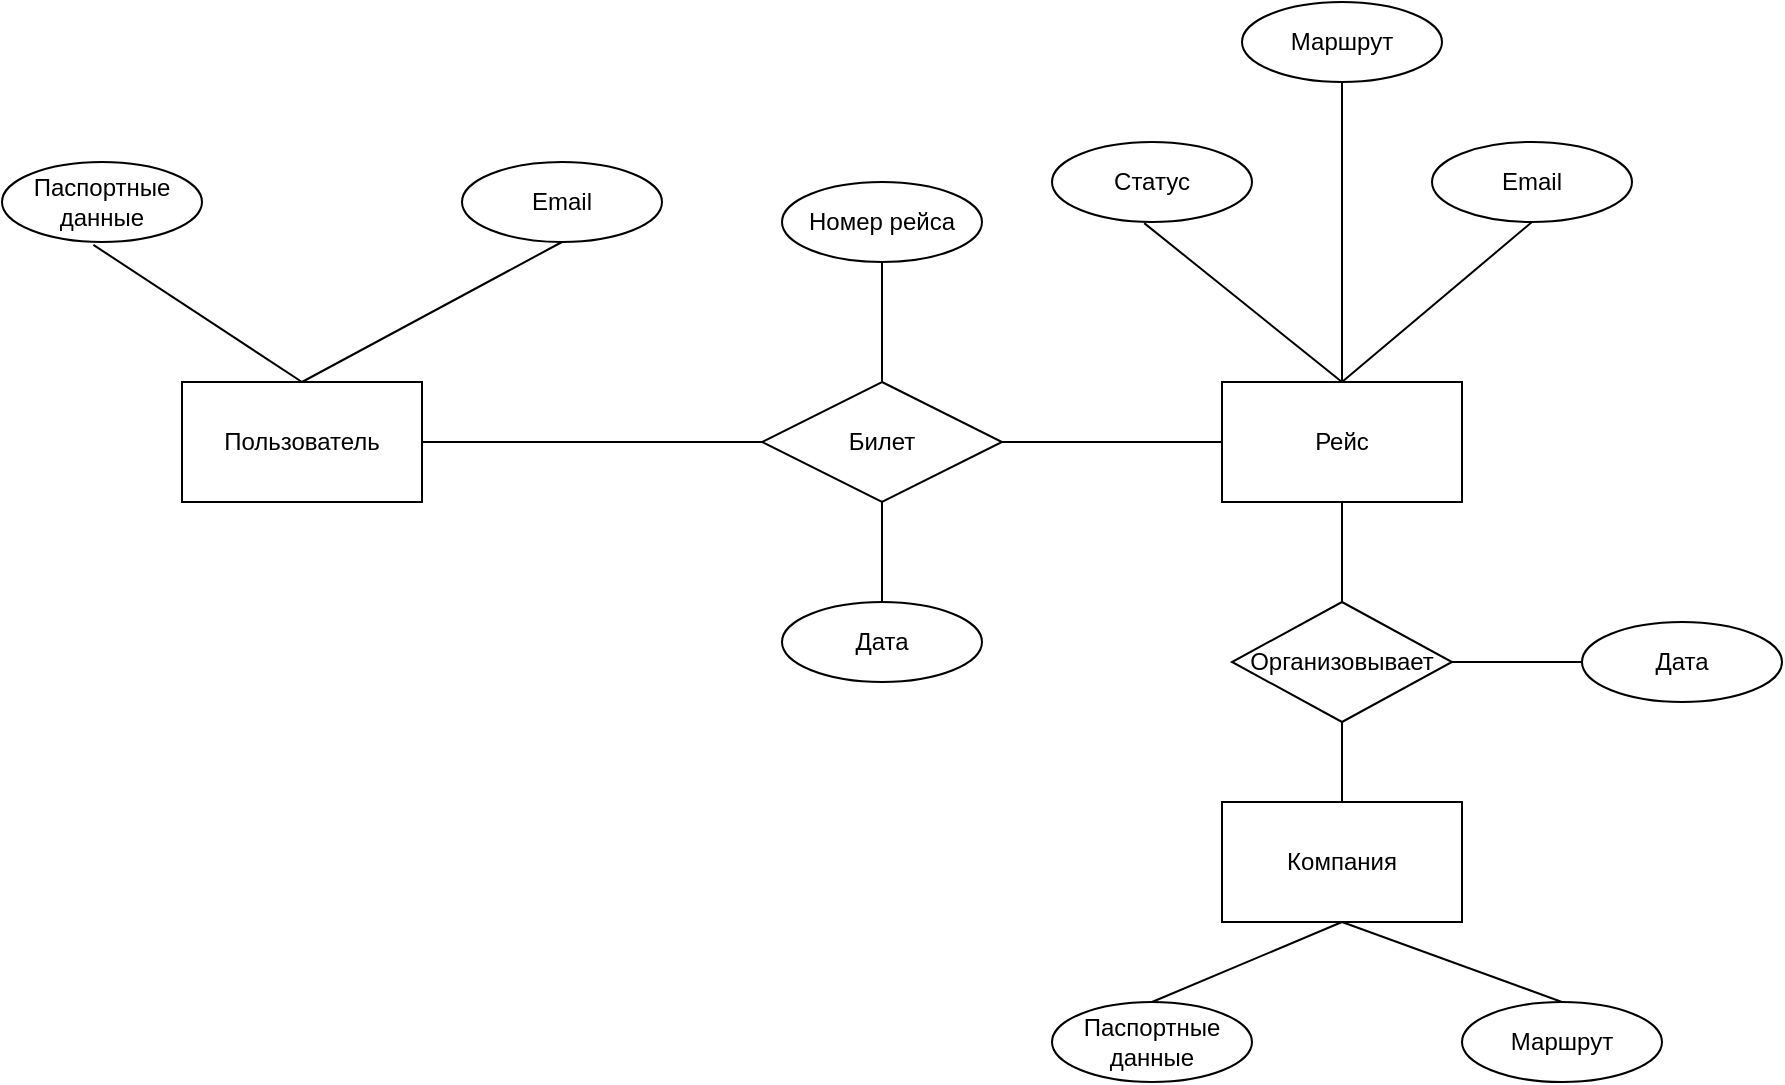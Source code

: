 <mxfile version="24.7.14">
  <diagram id="C5RBs43oDa-KdzZeNtuy" name="Page-1">
    <mxGraphModel dx="1388" dy="637" grid="1" gridSize="10" guides="1" tooltips="1" connect="1" arrows="1" fold="1" page="1" pageScale="1" pageWidth="827" pageHeight="1169" math="0" shadow="0">
      <root>
        <mxCell id="WIyWlLk6GJQsqaUBKTNV-0" />
        <mxCell id="WIyWlLk6GJQsqaUBKTNV-1" parent="WIyWlLk6GJQsqaUBKTNV-0" />
        <mxCell id="Y2ynplP4nA9Bvw3QTBPQ-0" value="Пользователь" style="rounded=0;whiteSpace=wrap;html=1;" parent="WIyWlLk6GJQsqaUBKTNV-1" vertex="1">
          <mxGeometry x="100" y="250" width="120" height="60" as="geometry" />
        </mxCell>
        <mxCell id="Y2ynplP4nA9Bvw3QTBPQ-1" value="Паспортные данные" style="ellipse;whiteSpace=wrap;html=1;align=center;" parent="WIyWlLk6GJQsqaUBKTNV-1" vertex="1">
          <mxGeometry x="10" y="140" width="100" height="40" as="geometry" />
        </mxCell>
        <mxCell id="Y2ynplP4nA9Bvw3QTBPQ-3" value="Email" style="ellipse;whiteSpace=wrap;html=1;align=center;" parent="WIyWlLk6GJQsqaUBKTNV-1" vertex="1">
          <mxGeometry x="240" y="140" width="100" height="40" as="geometry" />
        </mxCell>
        <mxCell id="Y2ynplP4nA9Bvw3QTBPQ-4" value="" style="endArrow=none;html=1;rounded=0;exitX=0.5;exitY=0;exitDx=0;exitDy=0;entryX=0.457;entryY=1.036;entryDx=0;entryDy=0;entryPerimeter=0;" parent="WIyWlLk6GJQsqaUBKTNV-1" source="Y2ynplP4nA9Bvw3QTBPQ-0" target="Y2ynplP4nA9Bvw3QTBPQ-1" edge="1">
          <mxGeometry width="50" height="50" relative="1" as="geometry">
            <mxPoint x="90" y="250" as="sourcePoint" />
            <mxPoint x="140" y="200" as="targetPoint" />
          </mxGeometry>
        </mxCell>
        <mxCell id="Y2ynplP4nA9Bvw3QTBPQ-5" value="" style="endArrow=none;html=1;rounded=0;exitX=0.5;exitY=0;exitDx=0;exitDy=0;entryX=0.5;entryY=1;entryDx=0;entryDy=0;" parent="WIyWlLk6GJQsqaUBKTNV-1" source="Y2ynplP4nA9Bvw3QTBPQ-0" target="Y2ynplP4nA9Bvw3QTBPQ-3" edge="1">
          <mxGeometry width="50" height="50" relative="1" as="geometry">
            <mxPoint x="290" y="250" as="sourcePoint" />
            <mxPoint x="340" y="200" as="targetPoint" />
          </mxGeometry>
        </mxCell>
        <mxCell id="Y2ynplP4nA9Bvw3QTBPQ-6" value="Билет" style="shape=rhombus;perimeter=rhombusPerimeter;whiteSpace=wrap;html=1;align=center;" parent="WIyWlLk6GJQsqaUBKTNV-1" vertex="1">
          <mxGeometry x="390" y="250" width="120" height="60" as="geometry" />
        </mxCell>
        <mxCell id="Y2ynplP4nA9Bvw3QTBPQ-7" value="Номер рейса" style="ellipse;whiteSpace=wrap;html=1;align=center;" parent="WIyWlLk6GJQsqaUBKTNV-1" vertex="1">
          <mxGeometry x="400" y="150" width="100" height="40" as="geometry" />
        </mxCell>
        <mxCell id="Y2ynplP4nA9Bvw3QTBPQ-8" value="" style="endArrow=none;html=1;rounded=0;exitX=1;exitY=0.5;exitDx=0;exitDy=0;entryX=0;entryY=0.5;entryDx=0;entryDy=0;" parent="WIyWlLk6GJQsqaUBKTNV-1" source="Y2ynplP4nA9Bvw3QTBPQ-0" target="Y2ynplP4nA9Bvw3QTBPQ-6" edge="1">
          <mxGeometry width="50" height="50" relative="1" as="geometry">
            <mxPoint x="290" y="290" as="sourcePoint" />
            <mxPoint x="340" y="240" as="targetPoint" />
          </mxGeometry>
        </mxCell>
        <mxCell id="Y2ynplP4nA9Bvw3QTBPQ-9" value="" style="endArrow=none;html=1;rounded=0;entryX=0.5;entryY=1;entryDx=0;entryDy=0;exitX=0.5;exitY=0;exitDx=0;exitDy=0;" parent="WIyWlLk6GJQsqaUBKTNV-1" source="Y2ynplP4nA9Bvw3QTBPQ-6" target="Y2ynplP4nA9Bvw3QTBPQ-7" edge="1">
          <mxGeometry width="50" height="50" relative="1" as="geometry">
            <mxPoint x="450" y="240" as="sourcePoint" />
            <mxPoint x="475" y="180" as="targetPoint" />
          </mxGeometry>
        </mxCell>
        <mxCell id="Y2ynplP4nA9Bvw3QTBPQ-10" value="Рейс" style="rounded=0;whiteSpace=wrap;html=1;" parent="WIyWlLk6GJQsqaUBKTNV-1" vertex="1">
          <mxGeometry x="620" y="250" width="120" height="60" as="geometry" />
        </mxCell>
        <mxCell id="Y2ynplP4nA9Bvw3QTBPQ-11" value="Статус" style="ellipse;whiteSpace=wrap;html=1;align=center;" parent="WIyWlLk6GJQsqaUBKTNV-1" vertex="1">
          <mxGeometry x="535" y="130" width="100" height="40" as="geometry" />
        </mxCell>
        <mxCell id="Y2ynplP4nA9Bvw3QTBPQ-12" value="Email" style="ellipse;whiteSpace=wrap;html=1;align=center;" parent="WIyWlLk6GJQsqaUBKTNV-1" vertex="1">
          <mxGeometry x="725" y="130" width="100" height="40" as="geometry" />
        </mxCell>
        <mxCell id="Y2ynplP4nA9Bvw3QTBPQ-13" value="" style="endArrow=none;html=1;rounded=0;exitX=1;exitY=0.5;exitDx=0;exitDy=0;entryX=0;entryY=0.5;entryDx=0;entryDy=0;" parent="WIyWlLk6GJQsqaUBKTNV-1" source="Y2ynplP4nA9Bvw3QTBPQ-6" target="Y2ynplP4nA9Bvw3QTBPQ-10" edge="1">
          <mxGeometry width="50" height="50" relative="1" as="geometry">
            <mxPoint x="530" y="280" as="sourcePoint" />
            <mxPoint x="580" y="230" as="targetPoint" />
          </mxGeometry>
        </mxCell>
        <mxCell id="Y2ynplP4nA9Bvw3QTBPQ-14" value="" style="endArrow=none;html=1;rounded=0;exitX=0.461;exitY=1.014;exitDx=0;exitDy=0;exitPerimeter=0;" parent="WIyWlLk6GJQsqaUBKTNV-1" source="Y2ynplP4nA9Bvw3QTBPQ-11" edge="1">
          <mxGeometry width="50" height="50" relative="1" as="geometry">
            <mxPoint x="610" y="230" as="sourcePoint" />
            <mxPoint x="680" y="250" as="targetPoint" />
          </mxGeometry>
        </mxCell>
        <mxCell id="Y2ynplP4nA9Bvw3QTBPQ-15" value="" style="endArrow=none;html=1;rounded=0;entryX=0.5;entryY=1;entryDx=0;entryDy=0;exitX=0.5;exitY=0;exitDx=0;exitDy=0;" parent="WIyWlLk6GJQsqaUBKTNV-1" source="Y2ynplP4nA9Bvw3QTBPQ-10" target="Y2ynplP4nA9Bvw3QTBPQ-12" edge="1">
          <mxGeometry width="50" height="50" relative="1" as="geometry">
            <mxPoint x="710" y="230" as="sourcePoint" />
            <mxPoint x="760" y="180" as="targetPoint" />
          </mxGeometry>
        </mxCell>
        <mxCell id="Y2ynplP4nA9Bvw3QTBPQ-16" value="Организовывает" style="shape=rhombus;perimeter=rhombusPerimeter;whiteSpace=wrap;html=1;align=center;" parent="WIyWlLk6GJQsqaUBKTNV-1" vertex="1">
          <mxGeometry x="625" y="360" width="110" height="60" as="geometry" />
        </mxCell>
        <mxCell id="Y2ynplP4nA9Bvw3QTBPQ-17" value="Паспортные данные" style="ellipse;whiteSpace=wrap;html=1;align=center;" parent="WIyWlLk6GJQsqaUBKTNV-1" vertex="1">
          <mxGeometry x="535" y="560" width="100" height="40" as="geometry" />
        </mxCell>
        <mxCell id="Y2ynplP4nA9Bvw3QTBPQ-18" value="Дата" style="ellipse;whiteSpace=wrap;html=1;align=center;" parent="WIyWlLk6GJQsqaUBKTNV-1" vertex="1">
          <mxGeometry x="800" y="370" width="100" height="40" as="geometry" />
        </mxCell>
        <mxCell id="Y2ynplP4nA9Bvw3QTBPQ-19" value="" style="endArrow=none;html=1;rounded=0;entryX=0.5;entryY=1;entryDx=0;entryDy=0;exitX=0.5;exitY=0;exitDx=0;exitDy=0;" parent="WIyWlLk6GJQsqaUBKTNV-1" source="Y2ynplP4nA9Bvw3QTBPQ-16" target="Y2ynplP4nA9Bvw3QTBPQ-10" edge="1">
          <mxGeometry width="50" height="50" relative="1" as="geometry">
            <mxPoint x="600" y="380" as="sourcePoint" />
            <mxPoint x="650" y="330" as="targetPoint" />
          </mxGeometry>
        </mxCell>
        <mxCell id="Y2ynplP4nA9Bvw3QTBPQ-22" value="Компания" style="rounded=0;whiteSpace=wrap;html=1;" parent="WIyWlLk6GJQsqaUBKTNV-1" vertex="1">
          <mxGeometry x="620" y="460" width="120" height="60" as="geometry" />
        </mxCell>
        <mxCell id="Y2ynplP4nA9Bvw3QTBPQ-23" value="" style="endArrow=none;html=1;rounded=0;entryX=0.5;entryY=1;entryDx=0;entryDy=0;exitX=0.5;exitY=0;exitDx=0;exitDy=0;" parent="WIyWlLk6GJQsqaUBKTNV-1" source="Y2ynplP4nA9Bvw3QTBPQ-22" target="Y2ynplP4nA9Bvw3QTBPQ-16" edge="1">
          <mxGeometry width="50" height="50" relative="1" as="geometry">
            <mxPoint x="600" y="470" as="sourcePoint" />
            <mxPoint x="650" y="420" as="targetPoint" />
          </mxGeometry>
        </mxCell>
        <mxCell id="Y2ynplP4nA9Bvw3QTBPQ-24" value="" style="endArrow=none;html=1;rounded=0;entryX=0.5;entryY=1;entryDx=0;entryDy=0;exitX=0.5;exitY=0;exitDx=0;exitDy=0;" parent="WIyWlLk6GJQsqaUBKTNV-1" source="Y2ynplP4nA9Bvw3QTBPQ-17" target="Y2ynplP4nA9Bvw3QTBPQ-22" edge="1">
          <mxGeometry width="50" height="50" relative="1" as="geometry">
            <mxPoint x="620" y="600" as="sourcePoint" />
            <mxPoint x="670" y="550" as="targetPoint" />
          </mxGeometry>
        </mxCell>
        <mxCell id="Y2ynplP4nA9Bvw3QTBPQ-25" value="" style="endArrow=none;html=1;rounded=0;exitX=0;exitY=0.5;exitDx=0;exitDy=0;entryX=1;entryY=0.5;entryDx=0;entryDy=0;" parent="WIyWlLk6GJQsqaUBKTNV-1" source="Y2ynplP4nA9Bvw3QTBPQ-18" edge="1" target="Y2ynplP4nA9Bvw3QTBPQ-16">
          <mxGeometry width="50" height="50" relative="1" as="geometry">
            <mxPoint x="655" y="590" as="sourcePoint" />
            <mxPoint x="680" y="520" as="targetPoint" />
          </mxGeometry>
        </mxCell>
        <mxCell id="zUT6ceHVely1hhkFNK2e-0" value="Маршрут" style="ellipse;whiteSpace=wrap;html=1;align=center;" vertex="1" parent="WIyWlLk6GJQsqaUBKTNV-1">
          <mxGeometry x="630" y="60" width="100" height="40" as="geometry" />
        </mxCell>
        <mxCell id="zUT6ceHVely1hhkFNK2e-2" value="" style="endArrow=none;html=1;rounded=0;fontSize=12;startSize=8;endSize=8;curved=1;entryX=0.5;entryY=1;entryDx=0;entryDy=0;exitX=0.5;exitY=0;exitDx=0;exitDy=0;" edge="1" parent="WIyWlLk6GJQsqaUBKTNV-1" source="Y2ynplP4nA9Bvw3QTBPQ-10" target="zUT6ceHVely1hhkFNK2e-0">
          <mxGeometry width="50" height="50" relative="1" as="geometry">
            <mxPoint x="650" y="200" as="sourcePoint" />
            <mxPoint x="700" y="150" as="targetPoint" />
          </mxGeometry>
        </mxCell>
        <mxCell id="zUT6ceHVely1hhkFNK2e-3" value="Маршрут" style="ellipse;whiteSpace=wrap;html=1;align=center;" vertex="1" parent="WIyWlLk6GJQsqaUBKTNV-1">
          <mxGeometry x="740" y="560" width="100" height="40" as="geometry" />
        </mxCell>
        <mxCell id="zUT6ceHVely1hhkFNK2e-4" value="" style="endArrow=none;html=1;rounded=0;fontSize=12;startSize=8;endSize=8;curved=1;entryX=0.5;entryY=1;entryDx=0;entryDy=0;exitX=0.5;exitY=0;exitDx=0;exitDy=0;" edge="1" parent="WIyWlLk6GJQsqaUBKTNV-1" source="zUT6ceHVely1hhkFNK2e-3" target="Y2ynplP4nA9Bvw3QTBPQ-22">
          <mxGeometry width="50" height="50" relative="1" as="geometry">
            <mxPoint x="660" y="610" as="sourcePoint" />
            <mxPoint x="710" y="560" as="targetPoint" />
          </mxGeometry>
        </mxCell>
        <mxCell id="zUT6ceHVely1hhkFNK2e-5" value="Дата" style="ellipse;whiteSpace=wrap;html=1;align=center;" vertex="1" parent="WIyWlLk6GJQsqaUBKTNV-1">
          <mxGeometry x="400" y="360" width="100" height="40" as="geometry" />
        </mxCell>
        <mxCell id="zUT6ceHVely1hhkFNK2e-6" value="" style="endArrow=none;html=1;rounded=0;entryX=0.5;entryY=0;entryDx=0;entryDy=0;exitX=0.5;exitY=1;exitDx=0;exitDy=0;" edge="1" parent="WIyWlLk6GJQsqaUBKTNV-1" source="Y2ynplP4nA9Bvw3QTBPQ-6" target="zUT6ceHVely1hhkFNK2e-5">
          <mxGeometry width="50" height="50" relative="1" as="geometry">
            <mxPoint x="630" y="390" as="sourcePoint" />
            <mxPoint x="745" y="400" as="targetPoint" />
          </mxGeometry>
        </mxCell>
      </root>
    </mxGraphModel>
  </diagram>
</mxfile>
